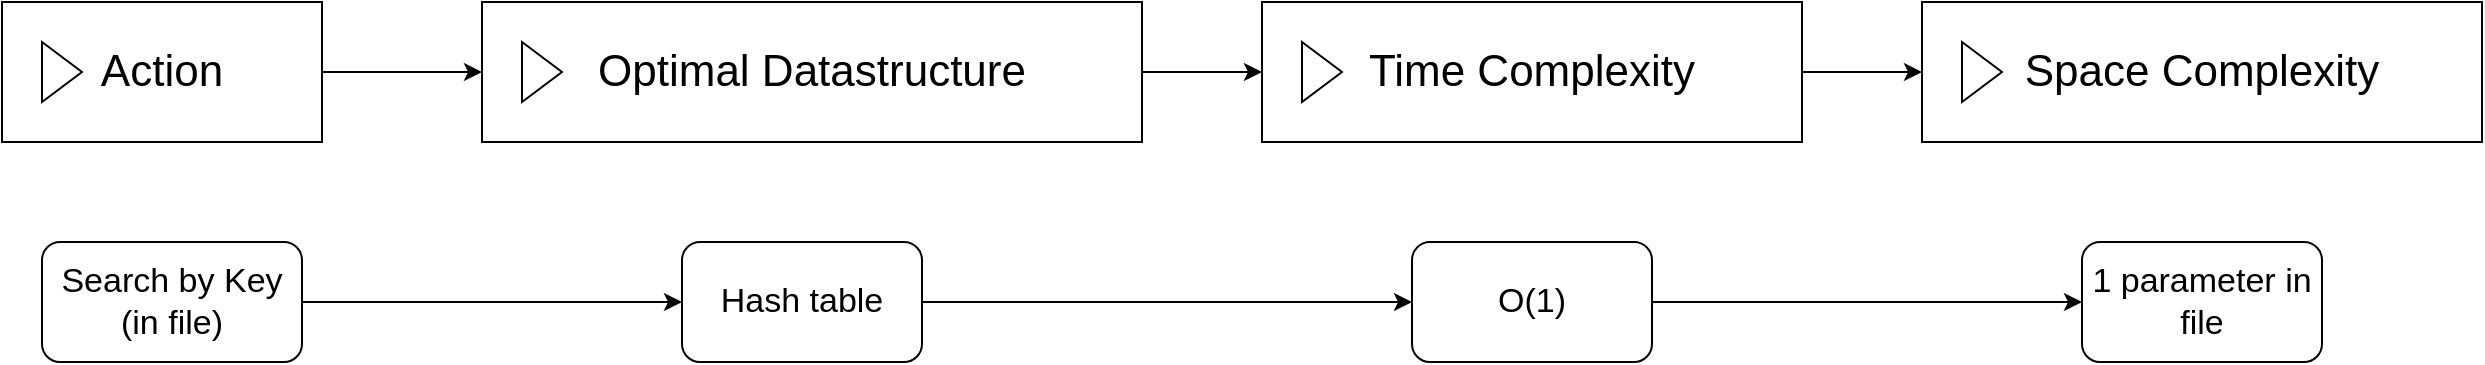 <mxfile version="22.1.11" type="device">
  <diagram id="WL_BcojsNtY35LqhQKYd" name="Operation">
    <mxGraphModel dx="1004" dy="709" grid="1" gridSize="10" guides="1" tooltips="1" connect="1" arrows="1" fold="1" page="1" pageScale="1" pageWidth="827" pageHeight="1169" math="0" shadow="0">
      <root>
        <mxCell id="0" />
        <mxCell id="1" parent="0" />
        <mxCell id="V5WV5Fi2zaHLXMwLLJgx-125" value="" style="edgeStyle=orthogonalEdgeStyle;rounded=0;orthogonalLoop=1;jettySize=auto;html=1;" edge="1" parent="1" source="V5WV5Fi2zaHLXMwLLJgx-121" target="V5WV5Fi2zaHLXMwLLJgx-123">
          <mxGeometry relative="1" as="geometry" />
        </mxCell>
        <mxCell id="V5WV5Fi2zaHLXMwLLJgx-121" value="Action" style="html=1;whiteSpace=wrap;container=1;recursiveResize=0;collapsible=0;fontSize=22;" vertex="1" parent="1">
          <mxGeometry x="100" y="70" width="160" height="70" as="geometry" />
        </mxCell>
        <mxCell id="V5WV5Fi2zaHLXMwLLJgx-122" value="" style="triangle;html=1;whiteSpace=wrap;" vertex="1" parent="V5WV5Fi2zaHLXMwLLJgx-121">
          <mxGeometry x="20" y="20" width="20" height="30" as="geometry" />
        </mxCell>
        <mxCell id="V5WV5Fi2zaHLXMwLLJgx-128" value="" style="edgeStyle=orthogonalEdgeStyle;rounded=0;orthogonalLoop=1;jettySize=auto;html=1;" edge="1" parent="1" source="V5WV5Fi2zaHLXMwLLJgx-123" target="V5WV5Fi2zaHLXMwLLJgx-126">
          <mxGeometry relative="1" as="geometry" />
        </mxCell>
        <mxCell id="V5WV5Fi2zaHLXMwLLJgx-123" value="Optimal Datastructure" style="html=1;whiteSpace=wrap;container=1;recursiveResize=0;collapsible=0;fontSize=22;" vertex="1" parent="1">
          <mxGeometry x="340" y="70" width="330" height="70" as="geometry" />
        </mxCell>
        <mxCell id="V5WV5Fi2zaHLXMwLLJgx-124" value="" style="triangle;html=1;whiteSpace=wrap;" vertex="1" parent="V5WV5Fi2zaHLXMwLLJgx-123">
          <mxGeometry x="20" y="20" width="20" height="30" as="geometry" />
        </mxCell>
        <mxCell id="V5WV5Fi2zaHLXMwLLJgx-131" value="" style="edgeStyle=orthogonalEdgeStyle;rounded=0;orthogonalLoop=1;jettySize=auto;html=1;" edge="1" parent="1" source="V5WV5Fi2zaHLXMwLLJgx-126" target="V5WV5Fi2zaHLXMwLLJgx-129">
          <mxGeometry relative="1" as="geometry" />
        </mxCell>
        <mxCell id="V5WV5Fi2zaHLXMwLLJgx-126" value="Time Complexity" style="html=1;whiteSpace=wrap;container=1;recursiveResize=0;collapsible=0;fontSize=22;" vertex="1" parent="1">
          <mxGeometry x="730" y="70" width="270" height="70" as="geometry" />
        </mxCell>
        <mxCell id="V5WV5Fi2zaHLXMwLLJgx-127" value="" style="triangle;html=1;whiteSpace=wrap;" vertex="1" parent="V5WV5Fi2zaHLXMwLLJgx-126">
          <mxGeometry x="20" y="20" width="20" height="30" as="geometry" />
        </mxCell>
        <mxCell id="V5WV5Fi2zaHLXMwLLJgx-129" value="Space Complexity" style="html=1;whiteSpace=wrap;container=1;recursiveResize=0;collapsible=0;fontSize=22;" vertex="1" parent="1">
          <mxGeometry x="1060" y="70" width="280" height="70" as="geometry" />
        </mxCell>
        <mxCell id="V5WV5Fi2zaHLXMwLLJgx-130" value="" style="triangle;html=1;whiteSpace=wrap;" vertex="1" parent="V5WV5Fi2zaHLXMwLLJgx-129">
          <mxGeometry x="20" y="20" width="20" height="30" as="geometry" />
        </mxCell>
        <mxCell id="V5WV5Fi2zaHLXMwLLJgx-134" value="" style="edgeStyle=orthogonalEdgeStyle;rounded=0;orthogonalLoop=1;jettySize=auto;html=1;" edge="1" parent="1" source="V5WV5Fi2zaHLXMwLLJgx-132" target="V5WV5Fi2zaHLXMwLLJgx-133">
          <mxGeometry relative="1" as="geometry" />
        </mxCell>
        <mxCell id="V5WV5Fi2zaHLXMwLLJgx-132" value="Search by Key (in file)" style="rounded=1;whiteSpace=wrap;html=1;fontSize=17;" vertex="1" parent="1">
          <mxGeometry x="120" y="190" width="130" height="60" as="geometry" />
        </mxCell>
        <mxCell id="Kz6114-rbfVEzrSgnJsU-2" value="" style="edgeStyle=orthogonalEdgeStyle;rounded=0;orthogonalLoop=1;jettySize=auto;html=1;" edge="1" parent="1" source="V5WV5Fi2zaHLXMwLLJgx-133" target="Kz6114-rbfVEzrSgnJsU-1">
          <mxGeometry relative="1" as="geometry" />
        </mxCell>
        <mxCell id="V5WV5Fi2zaHLXMwLLJgx-133" value="Hash table" style="whiteSpace=wrap;html=1;fontSize=17;rounded=1;" vertex="1" parent="1">
          <mxGeometry x="440" y="190" width="120" height="60" as="geometry" />
        </mxCell>
        <mxCell id="Kz6114-rbfVEzrSgnJsU-4" value="" style="edgeStyle=orthogonalEdgeStyle;rounded=0;orthogonalLoop=1;jettySize=auto;html=1;" edge="1" parent="1" source="Kz6114-rbfVEzrSgnJsU-1" target="Kz6114-rbfVEzrSgnJsU-3">
          <mxGeometry relative="1" as="geometry" />
        </mxCell>
        <mxCell id="Kz6114-rbfVEzrSgnJsU-1" value="O(1)" style="whiteSpace=wrap;html=1;fontSize=17;rounded=1;" vertex="1" parent="1">
          <mxGeometry x="805" y="190" width="120" height="60" as="geometry" />
        </mxCell>
        <mxCell id="Kz6114-rbfVEzrSgnJsU-3" value="1 parameter in file" style="rounded=1;whiteSpace=wrap;html=1;fontSize=17;" vertex="1" parent="1">
          <mxGeometry x="1140" y="190" width="120" height="60" as="geometry" />
        </mxCell>
      </root>
    </mxGraphModel>
  </diagram>
</mxfile>
